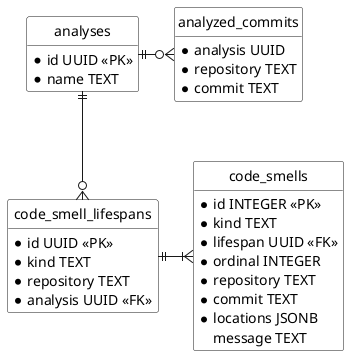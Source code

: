 @startuml database
hide circle
hide empty members
skinparam monochrome true
skinparam style strictuml
skinparam shadowing false
skinparam backgroundColor transparent
skinparam classBackgroundColor transparent

entity code_smell_lifespans {
  *id UUID <<PK>>
  *kind TEXT
  *repository TEXT
  *analysis UUID <<FK>>
}

entity code_smells {
  *id INTEGER <<PK>>
  *kind TEXT
  *lifespan UUID <<FK>>
  *ordinal INTEGER
  *repository TEXT
  *commit TEXT
  *locations JSONB
  message TEXT
}

code_smell_lifespans ||-|{ code_smells

entity analyses {
  *id UUID <<PK>>
  *name TEXT
}
analyses ||--o{ code_smell_lifespans

entity analyzed_commits {
  *analysis UUID
  *repository TEXT
  *commit TEXT
}

analyses ||-o{ analyzed_commits

@enduml
